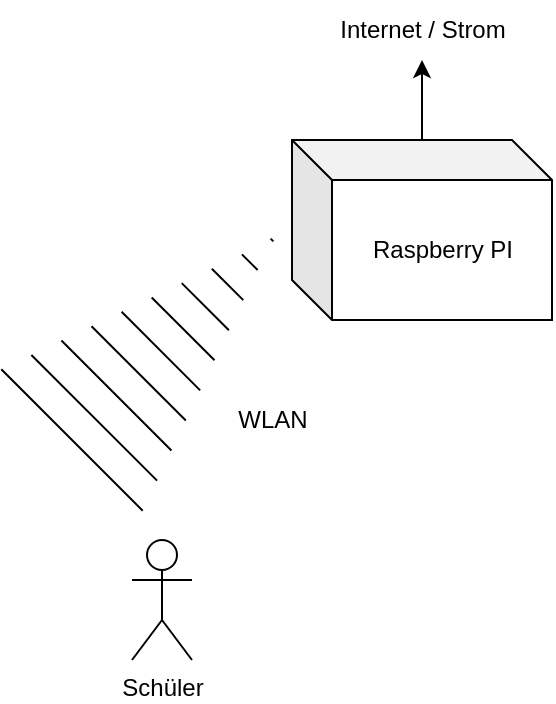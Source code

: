 <mxfile>
    <diagram id="LioZj_ckSYYG2FyU-vdD" name="Page-1">
        <mxGraphModel dx="982" dy="714" grid="1" gridSize="10" guides="1" tooltips="1" connect="1" arrows="1" fold="1" page="1" pageScale="1" pageWidth="827" pageHeight="1169" math="0" shadow="0">
            <root>
                <mxCell id="0"/>
                <mxCell id="1" parent="0"/>
                <mxCell id="5" style="edgeStyle=none;html=1;" edge="1" parent="1" source="2">
                    <mxGeometry relative="1" as="geometry">
                        <mxPoint x="405" y="90" as="targetPoint"/>
                    </mxGeometry>
                </mxCell>
                <mxCell id="2" value="" style="shape=cube;whiteSpace=wrap;html=1;boundedLbl=1;backgroundOutline=1;darkOpacity=0.05;darkOpacity2=0.1;" vertex="1" parent="1">
                    <mxGeometry x="340" y="130" width="130" height="90" as="geometry"/>
                </mxCell>
                <mxCell id="3" value="Raspberry PI" style="text;html=1;align=center;verticalAlign=middle;resizable=0;points=[];autosize=1;strokeColor=none;fillColor=none;" vertex="1" parent="1">
                    <mxGeometry x="370" y="170" width="90" height="30" as="geometry"/>
                </mxCell>
                <mxCell id="6" value="Internet / Strom" style="text;html=1;align=center;verticalAlign=middle;resizable=0;points=[];autosize=1;strokeColor=none;fillColor=none;" vertex="1" parent="1">
                    <mxGeometry x="350" y="60" width="110" height="30" as="geometry"/>
                </mxCell>
                <mxCell id="7" value="Schüler" style="shape=umlActor;verticalLabelPosition=bottom;verticalAlign=top;html=1;outlineConnect=0;" vertex="1" parent="1">
                    <mxGeometry x="260" y="330" width="30" height="60" as="geometry"/>
                </mxCell>
                <mxCell id="8" value="" style="shape=mxgraph.arrows2.wedgeArrowDashed2;html=1;bendable=0;startWidth=50;stepSize=15;" edge="1" parent="1">
                    <mxGeometry width="100" height="100" relative="1" as="geometry">
                        <mxPoint x="230" y="280" as="sourcePoint"/>
                        <mxPoint x="330" y="180" as="targetPoint"/>
                    </mxGeometry>
                </mxCell>
                <mxCell id="9" value="WLAN" style="text;html=1;align=center;verticalAlign=middle;resizable=0;points=[];autosize=1;strokeColor=none;fillColor=none;" vertex="1" parent="1">
                    <mxGeometry x="300" y="255" width="60" height="30" as="geometry"/>
                </mxCell>
            </root>
        </mxGraphModel>
    </diagram>
</mxfile>